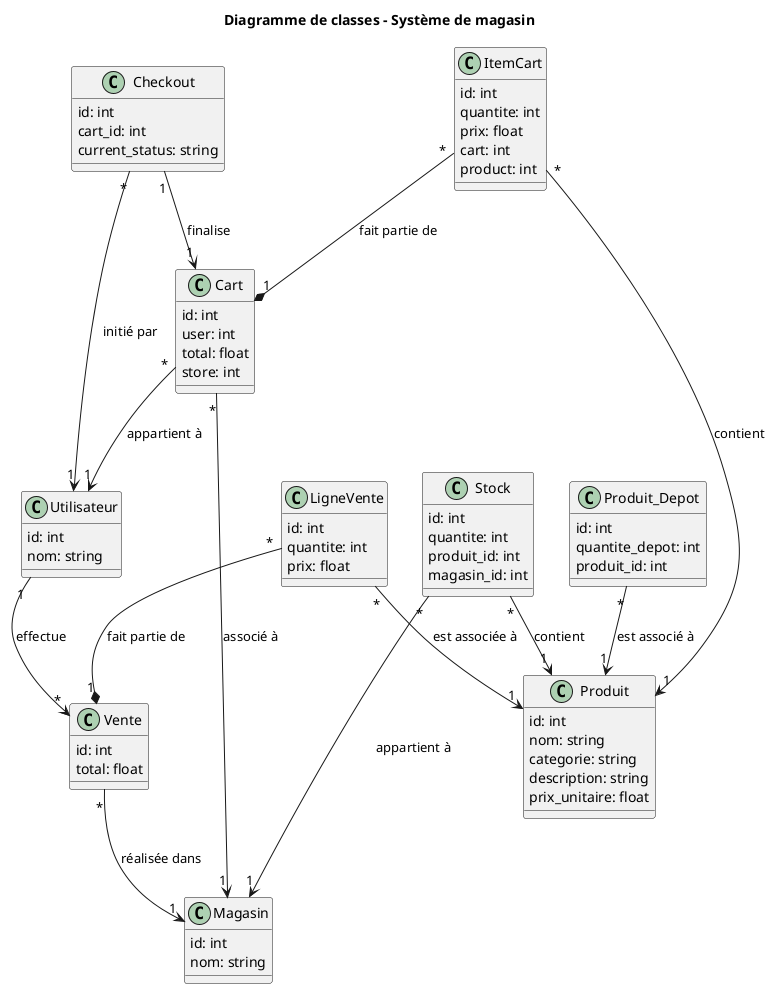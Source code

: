 @startuml

title Diagramme de classes - Système de magasin

class Produit {
  id: int
  nom: string
  categorie: string
  description: string
  prix_unitaire: float
}

class Vente {
  id: int
  total: float
}

class LigneVente {
  id: int
  quantite: int
  prix: float
}

class Utilisateur {
  id: int
  nom: string
}

class Stock { 
  id: int 
  quantite: int
  produit_id: int
  magasin_id: int
}

class Magasin { 
  id: int
  nom: string
}

class Produit_Depot { 
  id: int
  quantite_depot: int
  produit_id: int
}

class Cart {
  id: int
  user: int 
  total: float
  store: int
}

class ItemCart {
  id: int
  quantite: int
  prix: float
  cart: int
  product: int
}

class Checkout { 
  id: int
  cart_id: int
  current_status: string
}


' Relations entre classes
LigneVente "*" --> "1" Produit: est associée à
LigneVente "*" --* "1" Vente: fait partie de
Stock "*" --> "1" Produit: contient
Stock "*" --> "1" Magasin: appartient à
Vente "*" --> "1" Magasin: réalisée dans
Utilisateur "1" --> "*" Vente: effectue
Produit_Depot "*" --> "1" Produit: est associé à

' Relations pour les nouvelles classes
Cart "*" --> "1" Utilisateur: appartient à
Cart "*" --> "1" Magasin: associé à
ItemCart "*" --* "1" Cart: fait partie de
ItemCart "*" --> "1" Produit: contient
Checkout "1" --> "1" Cart: finalise
Checkout "*" --> "1" Utilisateur: initié par

@enduml